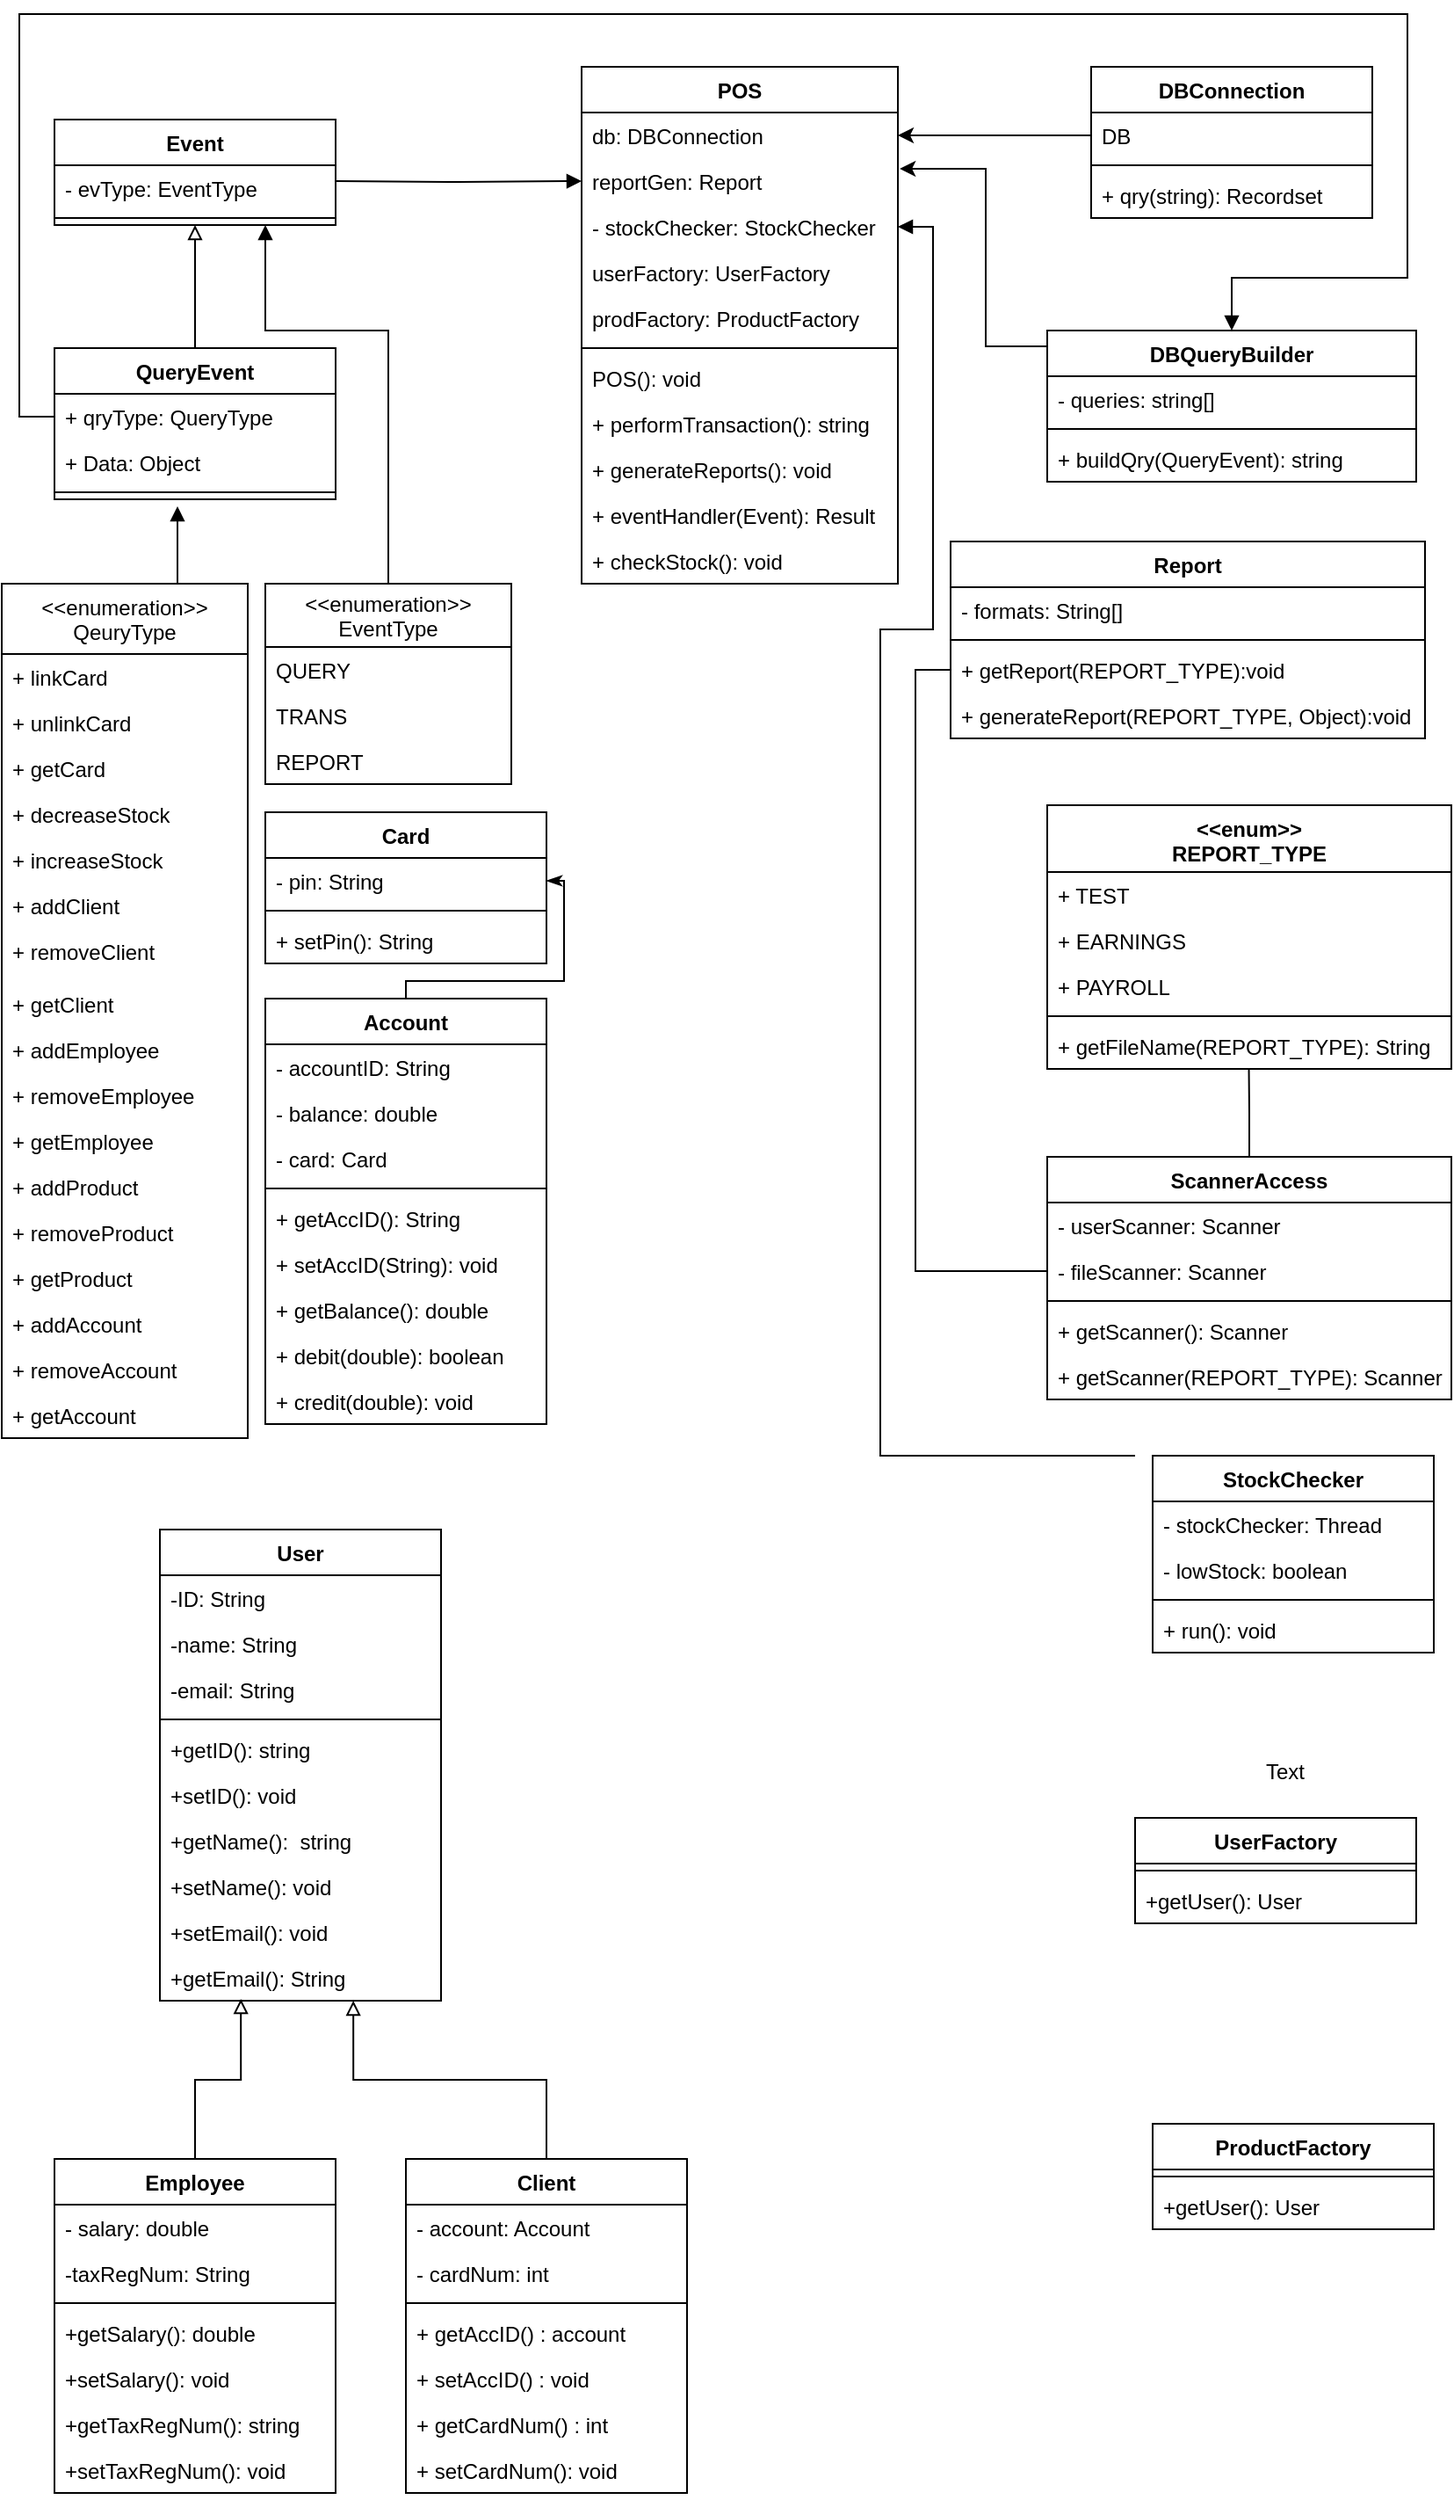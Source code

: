 <mxfile version="14.6.12" type="device"><diagram id="GBksMlAY-5Secn5gzqi4" name="Page-1"><mxGraphModel dx="868" dy="482" grid="1" gridSize="10" guides="1" tooltips="1" connect="1" arrows="1" fold="1" page="1" pageScale="1" pageWidth="850" pageHeight="1100" math="0" shadow="0"><root><mxCell id="0"/><mxCell id="1" parent="0"/><mxCell id="dragoRIg23J_lze7mhCq-1" value="DBQueryBuilder" style="swimlane;fontStyle=1;align=center;verticalAlign=top;childLayout=stackLayout;horizontal=1;startSize=26;horizontalStack=0;resizeParent=1;resizeParentMax=0;resizeLast=0;collapsible=1;marginBottom=0;" parent="1" vertex="1"><mxGeometry x="615" y="190" width="210" height="86" as="geometry"/></mxCell><mxCell id="dragoRIg23J_lze7mhCq-55" value="- queries: string[]" style="text;strokeColor=none;fillColor=none;align=left;verticalAlign=top;spacingLeft=4;spacingRight=4;overflow=hidden;rotatable=0;points=[[0,0.5],[1,0.5]];portConstraint=eastwest;" parent="dragoRIg23J_lze7mhCq-1" vertex="1"><mxGeometry y="26" width="210" height="26" as="geometry"/></mxCell><mxCell id="dragoRIg23J_lze7mhCq-3" value="" style="line;strokeWidth=1;fillColor=none;align=left;verticalAlign=middle;spacingTop=-1;spacingLeft=3;spacingRight=3;rotatable=0;labelPosition=right;points=[];portConstraint=eastwest;" parent="dragoRIg23J_lze7mhCq-1" vertex="1"><mxGeometry y="52" width="210" height="8" as="geometry"/></mxCell><mxCell id="dragoRIg23J_lze7mhCq-80" value="+ buildQry(QueryEvent): string" style="text;strokeColor=none;fillColor=none;align=left;verticalAlign=top;spacingLeft=4;spacingRight=4;overflow=hidden;rotatable=0;points=[[0,0.5],[1,0.5]];portConstraint=eastwest;" parent="dragoRIg23J_lze7mhCq-1" vertex="1"><mxGeometry y="60" width="210" height="26" as="geometry"/></mxCell><mxCell id="dragoRIg23J_lze7mhCq-5" value="Report" style="swimlane;fontStyle=1;align=center;verticalAlign=top;childLayout=stackLayout;horizontal=1;startSize=26;horizontalStack=0;resizeParent=1;resizeParentMax=0;resizeLast=0;collapsible=1;marginBottom=0;" parent="1" vertex="1"><mxGeometry x="560" y="310" width="270" height="112" as="geometry"/></mxCell><mxCell id="dragoRIg23J_lze7mhCq-6" value="- formats: String[]" style="text;strokeColor=none;fillColor=none;align=left;verticalAlign=top;spacingLeft=4;spacingRight=4;overflow=hidden;rotatable=0;points=[[0,0.5],[1,0.5]];portConstraint=eastwest;" parent="dragoRIg23J_lze7mhCq-5" vertex="1"><mxGeometry y="26" width="270" height="26" as="geometry"/></mxCell><mxCell id="dragoRIg23J_lze7mhCq-7" value="" style="line;strokeWidth=1;fillColor=none;align=left;verticalAlign=middle;spacingTop=-1;spacingLeft=3;spacingRight=3;rotatable=0;labelPosition=right;points=[];portConstraint=eastwest;" parent="dragoRIg23J_lze7mhCq-5" vertex="1"><mxGeometry y="52" width="270" height="8" as="geometry"/></mxCell><mxCell id="dragoRIg23J_lze7mhCq-8" value="+ getReport(REPORT_TYPE):void" style="text;strokeColor=none;fillColor=none;align=left;verticalAlign=top;spacingLeft=4;spacingRight=4;overflow=hidden;rotatable=0;points=[[0,0.5],[1,0.5]];portConstraint=eastwest;" parent="dragoRIg23J_lze7mhCq-5" vertex="1"><mxGeometry y="60" width="270" height="26" as="geometry"/></mxCell><mxCell id="9s3IBS7rGFSOGp9Zt8I4-6" value="+ generateReport(REPORT_TYPE, Object):void " style="text;strokeColor=none;fillColor=none;align=left;verticalAlign=top;spacingLeft=4;spacingRight=4;overflow=hidden;rotatable=0;points=[[0,0.5],[1,0.5]];portConstraint=eastwest;" parent="dragoRIg23J_lze7mhCq-5" vertex="1"><mxGeometry y="86" width="270" height="26" as="geometry"/></mxCell><mxCell id="dragoRIg23J_lze7mhCq-9" value="POS" style="swimlane;fontStyle=1;align=center;verticalAlign=top;childLayout=stackLayout;horizontal=1;startSize=26;horizontalStack=0;resizeParent=1;resizeParentMax=0;resizeLast=0;collapsible=1;marginBottom=0;" parent="1" vertex="1"><mxGeometry x="350" y="40" width="180" height="294" as="geometry"/></mxCell><mxCell id="dragoRIg23J_lze7mhCq-2" value="db: DBConnection" style="text;strokeColor=none;fillColor=none;align=left;verticalAlign=top;spacingLeft=4;spacingRight=4;overflow=hidden;rotatable=0;points=[[0,0.5],[1,0.5]];portConstraint=eastwest;" parent="dragoRIg23J_lze7mhCq-9" vertex="1"><mxGeometry y="26" width="180" height="26" as="geometry"/></mxCell><mxCell id="dragoRIg23J_lze7mhCq-25" value="reportGen: Report" style="text;strokeColor=none;fillColor=none;align=left;verticalAlign=top;spacingLeft=4;spacingRight=4;overflow=hidden;rotatable=0;points=[[0,0.5],[1,0.5]];portConstraint=eastwest;" parent="dragoRIg23J_lze7mhCq-9" vertex="1"><mxGeometry y="52" width="180" height="26" as="geometry"/></mxCell><mxCell id="dragoRIg23J_lze7mhCq-24" value="- stockChecker: StockChecker" style="text;strokeColor=none;fillColor=none;align=left;verticalAlign=top;spacingLeft=4;spacingRight=4;overflow=hidden;rotatable=0;points=[[0,0.5],[1,0.5]];portConstraint=eastwest;" parent="dragoRIg23J_lze7mhCq-9" vertex="1"><mxGeometry y="78" width="180" height="26" as="geometry"/></mxCell><mxCell id="dragoRIg23J_lze7mhCq-29" value="userFactory: UserFactory" style="text;strokeColor=none;fillColor=none;align=left;verticalAlign=top;spacingLeft=4;spacingRight=4;overflow=hidden;rotatable=0;points=[[0,0.5],[1,0.5]];portConstraint=eastwest;" parent="dragoRIg23J_lze7mhCq-9" vertex="1"><mxGeometry y="104" width="180" height="26" as="geometry"/></mxCell><mxCell id="dragoRIg23J_lze7mhCq-30" value="prodFactory: ProductFactory" style="text;strokeColor=none;fillColor=none;align=left;verticalAlign=top;spacingLeft=4;spacingRight=4;overflow=hidden;rotatable=0;points=[[0,0.5],[1,0.5]];portConstraint=eastwest;" parent="dragoRIg23J_lze7mhCq-9" vertex="1"><mxGeometry y="130" width="180" height="26" as="geometry"/></mxCell><mxCell id="dragoRIg23J_lze7mhCq-11" value="" style="line;strokeWidth=1;fillColor=none;align=left;verticalAlign=middle;spacingTop=-1;spacingLeft=3;spacingRight=3;rotatable=0;labelPosition=right;points=[];portConstraint=eastwest;" parent="dragoRIg23J_lze7mhCq-9" vertex="1"><mxGeometry y="156" width="180" height="8" as="geometry"/></mxCell><mxCell id="dragoRIg23J_lze7mhCq-4" value="POS(): void" style="text;strokeColor=none;fillColor=none;align=left;verticalAlign=top;spacingLeft=4;spacingRight=4;overflow=hidden;rotatable=0;points=[[0,0.5],[1,0.5]];portConstraint=eastwest;" parent="dragoRIg23J_lze7mhCq-9" vertex="1"><mxGeometry y="164" width="180" height="26" as="geometry"/></mxCell><mxCell id="dragoRIg23J_lze7mhCq-45" value="+ performTransaction(): string" style="text;strokeColor=none;fillColor=none;align=left;verticalAlign=top;spacingLeft=4;spacingRight=4;overflow=hidden;rotatable=0;points=[[0,0.5],[1,0.5]];portConstraint=eastwest;" parent="dragoRIg23J_lze7mhCq-9" vertex="1"><mxGeometry y="190" width="180" height="26" as="geometry"/></mxCell><mxCell id="dragoRIg23J_lze7mhCq-28" value="+ generateReports(): void" style="text;strokeColor=none;fillColor=none;align=left;verticalAlign=top;spacingLeft=4;spacingRight=4;overflow=hidden;rotatable=0;points=[[0,0.5],[1,0.5]];portConstraint=eastwest;" parent="dragoRIg23J_lze7mhCq-9" vertex="1"><mxGeometry y="216" width="180" height="26" as="geometry"/></mxCell><mxCell id="dragoRIg23J_lze7mhCq-12" value="+ eventHandler(Event): Result" style="text;strokeColor=none;fillColor=none;align=left;verticalAlign=top;spacingLeft=4;spacingRight=4;overflow=hidden;rotatable=0;points=[[0,0.5],[1,0.5]];portConstraint=eastwest;" parent="dragoRIg23J_lze7mhCq-9" vertex="1"><mxGeometry y="242" width="180" height="26" as="geometry"/></mxCell><mxCell id="dragoRIg23J_lze7mhCq-31" value="+ checkStock(): void" style="text;strokeColor=none;fillColor=none;align=left;verticalAlign=top;spacingLeft=4;spacingRight=4;overflow=hidden;rotatable=0;points=[[0,0.5],[1,0.5]];portConstraint=eastwest;" parent="dragoRIg23J_lze7mhCq-9" vertex="1"><mxGeometry y="268" width="180" height="26" as="geometry"/></mxCell><mxCell id="dragoRIg23J_lze7mhCq-13" value="DBConnection" style="swimlane;fontStyle=1;align=center;verticalAlign=top;childLayout=stackLayout;horizontal=1;startSize=26;horizontalStack=0;resizeParent=1;resizeParentMax=0;resizeLast=0;collapsible=1;marginBottom=0;" parent="1" vertex="1"><mxGeometry x="640" y="40" width="160" height="86" as="geometry"/></mxCell><mxCell id="dragoRIg23J_lze7mhCq-14" value="DB" style="text;strokeColor=none;fillColor=none;align=left;verticalAlign=top;spacingLeft=4;spacingRight=4;overflow=hidden;rotatable=0;points=[[0,0.5],[1,0.5]];portConstraint=eastwest;" parent="dragoRIg23J_lze7mhCq-13" vertex="1"><mxGeometry y="26" width="160" height="26" as="geometry"/></mxCell><mxCell id="dragoRIg23J_lze7mhCq-15" value="" style="line;strokeWidth=1;fillColor=none;align=left;verticalAlign=middle;spacingTop=-1;spacingLeft=3;spacingRight=3;rotatable=0;labelPosition=right;points=[];portConstraint=eastwest;" parent="dragoRIg23J_lze7mhCq-13" vertex="1"><mxGeometry y="52" width="160" height="8" as="geometry"/></mxCell><mxCell id="dragoRIg23J_lze7mhCq-16" value="+ qry(string): Recordset" style="text;strokeColor=none;fillColor=none;align=left;verticalAlign=top;spacingLeft=4;spacingRight=4;overflow=hidden;rotatable=0;points=[[0,0.5],[1,0.5]];portConstraint=eastwest;" parent="dragoRIg23J_lze7mhCq-13" vertex="1"><mxGeometry y="60" width="160" height="26" as="geometry"/></mxCell><mxCell id="dragoRIg23J_lze7mhCq-17" value="Event" style="swimlane;fontStyle=1;align=center;verticalAlign=top;childLayout=stackLayout;horizontal=1;startSize=26;horizontalStack=0;resizeParent=1;resizeParentMax=0;resizeLast=0;collapsible=1;marginBottom=0;" parent="1" vertex="1"><mxGeometry x="50" y="70" width="160" height="60" as="geometry"/></mxCell><mxCell id="dragoRIg23J_lze7mhCq-18" value="- evType: EventType" style="text;strokeColor=none;fillColor=none;align=left;verticalAlign=top;spacingLeft=4;spacingRight=4;overflow=hidden;rotatable=0;points=[[0,0.5],[1,0.5]];portConstraint=eastwest;" parent="dragoRIg23J_lze7mhCq-17" vertex="1"><mxGeometry y="26" width="160" height="26" as="geometry"/></mxCell><mxCell id="dragoRIg23J_lze7mhCq-19" value="" style="line;strokeWidth=1;fillColor=none;align=left;verticalAlign=middle;spacingTop=-1;spacingLeft=3;spacingRight=3;rotatable=0;labelPosition=right;points=[];portConstraint=eastwest;" parent="dragoRIg23J_lze7mhCq-17" vertex="1"><mxGeometry y="52" width="160" height="8" as="geometry"/></mxCell><mxCell id="eRvYZEUhDGCyaUxl-HWQ-7" style="edgeStyle=orthogonalEdgeStyle;rounded=0;orthogonalLoop=1;jettySize=auto;html=1;exitX=0.5;exitY=0;exitDx=0;exitDy=0;endArrow=block;endFill=1;" parent="1" edge="1"><mxGeometry relative="1" as="geometry"><mxPoint x="120" y="290" as="targetPoint"/><mxPoint x="120.0" y="334" as="sourcePoint"/></mxGeometry></mxCell><mxCell id="dragoRIg23J_lze7mhCq-60" value="&lt;&lt;enumeration&gt;&gt;&#10;QeuryType" style="swimlane;fontStyle=0;childLayout=stackLayout;horizontal=1;startSize=40;fillColor=none;horizontalStack=0;resizeParent=1;resizeParentMax=0;resizeLast=0;collapsible=1;marginBottom=0;" parent="1" vertex="1"><mxGeometry x="20" y="334" width="140" height="486" as="geometry"/></mxCell><mxCell id="dragoRIg23J_lze7mhCq-42" value="+ linkCard" style="text;strokeColor=none;fillColor=none;align=left;verticalAlign=top;spacingLeft=4;spacingRight=4;overflow=hidden;rotatable=0;points=[[0,0.5],[1,0.5]];portConstraint=eastwest;" parent="dragoRIg23J_lze7mhCq-60" vertex="1"><mxGeometry y="40" width="140" height="26" as="geometry"/></mxCell><mxCell id="dragoRIg23J_lze7mhCq-43" value="+ unlinkCard" style="text;strokeColor=none;fillColor=none;align=left;verticalAlign=top;spacingLeft=4;spacingRight=4;overflow=hidden;rotatable=0;points=[[0,0.5],[1,0.5]];portConstraint=eastwest;" parent="dragoRIg23J_lze7mhCq-60" vertex="1"><mxGeometry y="66" width="140" height="26" as="geometry"/></mxCell><mxCell id="dragoRIg23J_lze7mhCq-44" value="+ getCard" style="text;strokeColor=none;fillColor=none;align=left;verticalAlign=top;spacingLeft=4;spacingRight=4;overflow=hidden;rotatable=0;points=[[0,0.5],[1,0.5]];portConstraint=eastwest;" parent="dragoRIg23J_lze7mhCq-60" vertex="1"><mxGeometry y="92" width="140" height="26" as="geometry"/></mxCell><mxCell id="dragoRIg23J_lze7mhCq-46" value="+ decreaseStock" style="text;strokeColor=none;fillColor=none;align=left;verticalAlign=top;spacingLeft=4;spacingRight=4;overflow=hidden;rotatable=0;points=[[0,0.5],[1,0.5]];portConstraint=eastwest;" parent="dragoRIg23J_lze7mhCq-60" vertex="1"><mxGeometry y="118" width="140" height="26" as="geometry"/></mxCell><mxCell id="dragoRIg23J_lze7mhCq-47" value="+ increaseStock" style="text;strokeColor=none;fillColor=none;align=left;verticalAlign=top;spacingLeft=4;spacingRight=4;overflow=hidden;rotatable=0;points=[[0,0.5],[1,0.5]];portConstraint=eastwest;" parent="dragoRIg23J_lze7mhCq-60" vertex="1"><mxGeometry y="144" width="140" height="26" as="geometry"/></mxCell><mxCell id="dragoRIg23J_lze7mhCq-26" value="+ addClient" style="text;strokeColor=none;fillColor=none;align=left;verticalAlign=top;spacingLeft=4;spacingRight=4;overflow=hidden;rotatable=0;points=[[0,0.5],[1,0.5]];portConstraint=eastwest;" parent="dragoRIg23J_lze7mhCq-60" vertex="1"><mxGeometry y="170" width="140" height="26" as="geometry"/></mxCell><mxCell id="dragoRIg23J_lze7mhCq-27" value="+ removeClient" style="text;strokeColor=none;fillColor=none;align=left;verticalAlign=top;spacingLeft=4;spacingRight=4;overflow=hidden;rotatable=0;points=[[0,0.5],[1,0.5]];portConstraint=eastwest;" parent="dragoRIg23J_lze7mhCq-60" vertex="1"><mxGeometry y="196" width="140" height="30" as="geometry"/></mxCell><mxCell id="dragoRIg23J_lze7mhCq-33" value="+ getClient" style="text;strokeColor=none;fillColor=none;align=left;verticalAlign=top;spacingLeft=4;spacingRight=4;overflow=hidden;rotatable=0;points=[[0,0.5],[1,0.5]];portConstraint=eastwest;" parent="dragoRIg23J_lze7mhCq-60" vertex="1"><mxGeometry y="226" width="140" height="26" as="geometry"/></mxCell><mxCell id="dragoRIg23J_lze7mhCq-32" value="+ addEmployee" style="text;strokeColor=none;fillColor=none;align=left;verticalAlign=top;spacingLeft=4;spacingRight=4;overflow=hidden;rotatable=0;points=[[0,0.5],[1,0.5]];portConstraint=eastwest;" parent="dragoRIg23J_lze7mhCq-60" vertex="1"><mxGeometry y="252" width="140" height="26" as="geometry"/></mxCell><mxCell id="dragoRIg23J_lze7mhCq-34" value="+ removeEmployee" style="text;strokeColor=none;fillColor=none;align=left;verticalAlign=top;spacingLeft=4;spacingRight=4;overflow=hidden;rotatable=0;points=[[0,0.5],[1,0.5]];portConstraint=eastwest;" parent="dragoRIg23J_lze7mhCq-60" vertex="1"><mxGeometry y="278" width="140" height="26" as="geometry"/></mxCell><mxCell id="dragoRIg23J_lze7mhCq-35" value="+ getEmployee" style="text;strokeColor=none;fillColor=none;align=left;verticalAlign=top;spacingLeft=4;spacingRight=4;overflow=hidden;rotatable=0;points=[[0,0.5],[1,0.5]];portConstraint=eastwest;" parent="dragoRIg23J_lze7mhCq-60" vertex="1"><mxGeometry y="304" width="140" height="26" as="geometry"/></mxCell><mxCell id="dragoRIg23J_lze7mhCq-38" value="+ addProduct" style="text;strokeColor=none;fillColor=none;align=left;verticalAlign=top;spacingLeft=4;spacingRight=4;overflow=hidden;rotatable=0;points=[[0,0.5],[1,0.5]];portConstraint=eastwest;" parent="dragoRIg23J_lze7mhCq-60" vertex="1"><mxGeometry y="330" width="140" height="26" as="geometry"/></mxCell><mxCell id="dragoRIg23J_lze7mhCq-36" value="+ removeProduct" style="text;strokeColor=none;fillColor=none;align=left;verticalAlign=top;spacingLeft=4;spacingRight=4;overflow=hidden;rotatable=0;points=[[0,0.5],[1,0.5]];portConstraint=eastwest;" parent="dragoRIg23J_lze7mhCq-60" vertex="1"><mxGeometry y="356" width="140" height="26" as="geometry"/></mxCell><mxCell id="dragoRIg23J_lze7mhCq-37" value="+ getProduct" style="text;strokeColor=none;fillColor=none;align=left;verticalAlign=top;spacingLeft=4;spacingRight=4;overflow=hidden;rotatable=0;points=[[0,0.5],[1,0.5]];portConstraint=eastwest;" parent="dragoRIg23J_lze7mhCq-60" vertex="1"><mxGeometry y="382" width="140" height="26" as="geometry"/></mxCell><mxCell id="dragoRIg23J_lze7mhCq-39" value="+ addAccount" style="text;strokeColor=none;fillColor=none;align=left;verticalAlign=top;spacingLeft=4;spacingRight=4;overflow=hidden;rotatable=0;points=[[0,0.5],[1,0.5]];portConstraint=eastwest;" parent="dragoRIg23J_lze7mhCq-60" vertex="1"><mxGeometry y="408" width="140" height="26" as="geometry"/></mxCell><mxCell id="dragoRIg23J_lze7mhCq-40" value="+ removeAccount" style="text;strokeColor=none;fillColor=none;align=left;verticalAlign=top;spacingLeft=4;spacingRight=4;overflow=hidden;rotatable=0;points=[[0,0.5],[1,0.5]];portConstraint=eastwest;" parent="dragoRIg23J_lze7mhCq-60" vertex="1"><mxGeometry y="434" width="140" height="26" as="geometry"/></mxCell><mxCell id="dragoRIg23J_lze7mhCq-41" value="+ getAccount" style="text;strokeColor=none;fillColor=none;align=left;verticalAlign=top;spacingLeft=4;spacingRight=4;overflow=hidden;rotatable=0;points=[[0,0.5],[1,0.5]];portConstraint=eastwest;" parent="dragoRIg23J_lze7mhCq-60" vertex="1"><mxGeometry y="460" width="140" height="26" as="geometry"/></mxCell><mxCell id="eRvYZEUhDGCyaUxl-HWQ-6" style="edgeStyle=orthogonalEdgeStyle;rounded=0;orthogonalLoop=1;jettySize=auto;html=1;exitX=0.5;exitY=0;exitDx=0;exitDy=0;entryX=0.75;entryY=1;entryDx=0;entryDy=0;endArrow=block;endFill=1;" parent="1" source="dragoRIg23J_lze7mhCq-64" target="dragoRIg23J_lze7mhCq-17" edge="1"><mxGeometry relative="1" as="geometry"><Array as="points"><mxPoint x="240" y="190"/><mxPoint x="170" y="190"/></Array></mxGeometry></mxCell><mxCell id="dragoRIg23J_lze7mhCq-64" value="&lt;&lt;enumeration&gt;&gt;&#10;EventType" style="swimlane;fontStyle=0;childLayout=stackLayout;horizontal=1;startSize=36;fillColor=none;horizontalStack=0;resizeParent=1;resizeParentMax=0;resizeLast=0;collapsible=1;marginBottom=0;" parent="1" vertex="1"><mxGeometry x="170" y="334" width="140" height="114" as="geometry"/></mxCell><mxCell id="dragoRIg23J_lze7mhCq-65" value="QUERY" style="text;strokeColor=none;fillColor=none;align=left;verticalAlign=top;spacingLeft=4;spacingRight=4;overflow=hidden;rotatable=0;points=[[0,0.5],[1,0.5]];portConstraint=eastwest;" parent="dragoRIg23J_lze7mhCq-64" vertex="1"><mxGeometry y="36" width="140" height="26" as="geometry"/></mxCell><mxCell id="dragoRIg23J_lze7mhCq-66" value="TRANS" style="text;strokeColor=none;fillColor=none;align=left;verticalAlign=top;spacingLeft=4;spacingRight=4;overflow=hidden;rotatable=0;points=[[0,0.5],[1,0.5]];portConstraint=eastwest;" parent="dragoRIg23J_lze7mhCq-64" vertex="1"><mxGeometry y="62" width="140" height="26" as="geometry"/></mxCell><mxCell id="eRvYZEUhDGCyaUxl-HWQ-1" value="REPORT" style="text;strokeColor=none;fillColor=none;align=left;verticalAlign=top;spacingLeft=4;spacingRight=4;overflow=hidden;rotatable=0;points=[[0,0.5],[1,0.5]];portConstraint=eastwest;" parent="dragoRIg23J_lze7mhCq-64" vertex="1"><mxGeometry y="88" width="140" height="26" as="geometry"/></mxCell><mxCell id="eRvYZEUhDGCyaUxl-HWQ-4" style="edgeStyle=orthogonalEdgeStyle;rounded=0;orthogonalLoop=1;jettySize=auto;html=1;exitX=0.5;exitY=0;exitDx=0;exitDy=0;entryX=0.5;entryY=1;entryDx=0;entryDy=0;endArrow=block;endFill=0;" parent="1" source="dragoRIg23J_lze7mhCq-72" target="dragoRIg23J_lze7mhCq-17" edge="1"><mxGeometry relative="1" as="geometry"/></mxCell><mxCell id="dragoRIg23J_lze7mhCq-72" value="QueryEvent" style="swimlane;fontStyle=1;align=center;verticalAlign=top;childLayout=stackLayout;horizontal=1;startSize=26;horizontalStack=0;resizeParent=1;resizeParentMax=0;resizeLast=0;collapsible=1;marginBottom=0;" parent="1" vertex="1"><mxGeometry x="50" y="200" width="160" height="86" as="geometry"/></mxCell><mxCell id="dragoRIg23J_lze7mhCq-76" value="+ qryType: QueryType" style="text;strokeColor=none;fillColor=none;align=left;verticalAlign=top;spacingLeft=4;spacingRight=4;overflow=hidden;rotatable=0;points=[[0,0.5],[1,0.5]];portConstraint=eastwest;" parent="dragoRIg23J_lze7mhCq-72" vertex="1"><mxGeometry y="26" width="160" height="26" as="geometry"/></mxCell><mxCell id="dragoRIg23J_lze7mhCq-73" value="+ Data: Object" style="text;strokeColor=none;fillColor=none;align=left;verticalAlign=top;spacingLeft=4;spacingRight=4;overflow=hidden;rotatable=0;points=[[0,0.5],[1,0.5]];portConstraint=eastwest;" parent="dragoRIg23J_lze7mhCq-72" vertex="1"><mxGeometry y="52" width="160" height="26" as="geometry"/></mxCell><mxCell id="dragoRIg23J_lze7mhCq-74" value="" style="line;strokeWidth=1;fillColor=none;align=left;verticalAlign=middle;spacingTop=-1;spacingLeft=3;spacingRight=3;rotatable=0;labelPosition=right;points=[];portConstraint=eastwest;" parent="dragoRIg23J_lze7mhCq-72" vertex="1"><mxGeometry y="78" width="160" height="8" as="geometry"/></mxCell><mxCell id="eRvYZEUhDGCyaUxl-HWQ-2" style="edgeStyle=orthogonalEdgeStyle;rounded=0;orthogonalLoop=1;jettySize=auto;html=1;exitX=0;exitY=0.5;exitDx=0;exitDy=0;entryX=1;entryY=0.5;entryDx=0;entryDy=0;" parent="1" source="dragoRIg23J_lze7mhCq-14" target="dragoRIg23J_lze7mhCq-2" edge="1"><mxGeometry relative="1" as="geometry"/></mxCell><mxCell id="eRvYZEUhDGCyaUxl-HWQ-3" style="edgeStyle=orthogonalEdgeStyle;rounded=0;orthogonalLoop=1;jettySize=auto;html=1;exitX=0;exitY=0.5;exitDx=0;exitDy=0;entryX=1.006;entryY=0.231;entryDx=0;entryDy=0;entryPerimeter=0;" parent="1" source="dragoRIg23J_lze7mhCq-55" target="dragoRIg23J_lze7mhCq-25" edge="1"><mxGeometry relative="1" as="geometry"><mxPoint x="532" y="98" as="targetPoint"/><Array as="points"><mxPoint x="580" y="199"/><mxPoint x="580" y="98"/></Array></mxGeometry></mxCell><mxCell id="eRvYZEUhDGCyaUxl-HWQ-5" style="edgeStyle=orthogonalEdgeStyle;rounded=0;orthogonalLoop=1;jettySize=auto;html=1;entryX=0;entryY=0.5;entryDx=0;entryDy=0;endArrow=block;endFill=1;" parent="1" target="dragoRIg23J_lze7mhCq-25" edge="1"><mxGeometry relative="1" as="geometry"><mxPoint x="210" y="105" as="sourcePoint"/></mxGeometry></mxCell><mxCell id="eRvYZEUhDGCyaUxl-HWQ-8" style="edgeStyle=orthogonalEdgeStyle;rounded=0;orthogonalLoop=1;jettySize=auto;html=1;exitX=0;exitY=0.5;exitDx=0;exitDy=0;entryX=0.5;entryY=0;entryDx=0;entryDy=0;endArrow=block;endFill=1;" parent="1" source="dragoRIg23J_lze7mhCq-76" target="dragoRIg23J_lze7mhCq-1" edge="1"><mxGeometry relative="1" as="geometry"><Array as="points"><mxPoint x="30" y="239"/><mxPoint x="30" y="10"/><mxPoint x="820" y="10"/><mxPoint x="820" y="160"/></Array></mxGeometry></mxCell><mxCell id="ZZkKRkWg6rz-ZZ0epJi6-1" value="Card" style="swimlane;fontStyle=1;align=center;verticalAlign=top;childLayout=stackLayout;horizontal=1;startSize=26;horizontalStack=0;resizeParent=1;resizeParentMax=0;resizeLast=0;collapsible=1;marginBottom=0;" parent="1" vertex="1"><mxGeometry x="170" y="464" width="160" height="86" as="geometry"/></mxCell><mxCell id="ZZkKRkWg6rz-ZZ0epJi6-2" value="- pin: String" style="text;strokeColor=none;fillColor=none;align=left;verticalAlign=top;spacingLeft=4;spacingRight=4;overflow=hidden;rotatable=0;points=[[0,0.5],[1,0.5]];portConstraint=eastwest;" parent="ZZkKRkWg6rz-ZZ0epJi6-1" vertex="1"><mxGeometry y="26" width="160" height="26" as="geometry"/></mxCell><mxCell id="ZZkKRkWg6rz-ZZ0epJi6-3" value="" style="line;strokeWidth=1;fillColor=none;align=left;verticalAlign=middle;spacingTop=-1;spacingLeft=3;spacingRight=3;rotatable=0;labelPosition=right;points=[];portConstraint=eastwest;" parent="ZZkKRkWg6rz-ZZ0epJi6-1" vertex="1"><mxGeometry y="52" width="160" height="8" as="geometry"/></mxCell><mxCell id="ZZkKRkWg6rz-ZZ0epJi6-4" value="+ setPin(): String" style="text;strokeColor=none;fillColor=none;align=left;verticalAlign=top;spacingLeft=4;spacingRight=4;overflow=hidden;rotatable=0;points=[[0,0.5],[1,0.5]];portConstraint=eastwest;" parent="ZZkKRkWg6rz-ZZ0epJi6-1" vertex="1"><mxGeometry y="60" width="160" height="26" as="geometry"/></mxCell><mxCell id="ZZkKRkWg6rz-ZZ0epJi6-5" value="Account" style="swimlane;fontStyle=1;align=center;verticalAlign=top;childLayout=stackLayout;horizontal=1;startSize=26;horizontalStack=0;resizeParent=1;resizeParentMax=0;resizeLast=0;collapsible=1;marginBottom=0;" parent="1" vertex="1"><mxGeometry x="170" y="570" width="160" height="242" as="geometry"/></mxCell><mxCell id="ZZkKRkWg6rz-ZZ0epJi6-6" value="- accountID: String" style="text;strokeColor=none;fillColor=none;align=left;verticalAlign=top;spacingLeft=4;spacingRight=4;overflow=hidden;rotatable=0;points=[[0,0.5],[1,0.5]];portConstraint=eastwest;" parent="ZZkKRkWg6rz-ZZ0epJi6-5" vertex="1"><mxGeometry y="26" width="160" height="26" as="geometry"/></mxCell><mxCell id="ZZkKRkWg6rz-ZZ0epJi6-9" value="- balance: double" style="text;strokeColor=none;fillColor=none;align=left;verticalAlign=top;spacingLeft=4;spacingRight=4;overflow=hidden;rotatable=0;points=[[0,0.5],[1,0.5]];portConstraint=eastwest;" parent="ZZkKRkWg6rz-ZZ0epJi6-5" vertex="1"><mxGeometry y="52" width="160" height="26" as="geometry"/></mxCell><mxCell id="ZZkKRkWg6rz-ZZ0epJi6-14" value="- card: Card" style="text;strokeColor=none;fillColor=none;align=left;verticalAlign=top;spacingLeft=4;spacingRight=4;overflow=hidden;rotatable=0;points=[[0,0.5],[1,0.5]];portConstraint=eastwest;" parent="ZZkKRkWg6rz-ZZ0epJi6-5" vertex="1"><mxGeometry y="78" width="160" height="26" as="geometry"/></mxCell><mxCell id="ZZkKRkWg6rz-ZZ0epJi6-7" value="" style="line;strokeWidth=1;fillColor=none;align=left;verticalAlign=middle;spacingTop=-1;spacingLeft=3;spacingRight=3;rotatable=0;labelPosition=right;points=[];portConstraint=eastwest;" parent="ZZkKRkWg6rz-ZZ0epJi6-5" vertex="1"><mxGeometry y="104" width="160" height="8" as="geometry"/></mxCell><mxCell id="ZZkKRkWg6rz-ZZ0epJi6-8" value="+ getAccID(): String" style="text;strokeColor=none;fillColor=none;align=left;verticalAlign=top;spacingLeft=4;spacingRight=4;overflow=hidden;rotatable=0;points=[[0,0.5],[1,0.5]];portConstraint=eastwest;" parent="ZZkKRkWg6rz-ZZ0epJi6-5" vertex="1"><mxGeometry y="112" width="160" height="26" as="geometry"/></mxCell><mxCell id="ZZkKRkWg6rz-ZZ0epJi6-10" value="+ setAccID(String): void" style="text;strokeColor=none;fillColor=none;align=left;verticalAlign=top;spacingLeft=4;spacingRight=4;overflow=hidden;rotatable=0;points=[[0,0.5],[1,0.5]];portConstraint=eastwest;" parent="ZZkKRkWg6rz-ZZ0epJi6-5" vertex="1"><mxGeometry y="138" width="160" height="26" as="geometry"/></mxCell><mxCell id="ZZkKRkWg6rz-ZZ0epJi6-11" value="+ getBalance(): double" style="text;strokeColor=none;fillColor=none;align=left;verticalAlign=top;spacingLeft=4;spacingRight=4;overflow=hidden;rotatable=0;points=[[0,0.5],[1,0.5]];portConstraint=eastwest;" parent="ZZkKRkWg6rz-ZZ0epJi6-5" vertex="1"><mxGeometry y="164" width="160" height="26" as="geometry"/></mxCell><mxCell id="ZZkKRkWg6rz-ZZ0epJi6-12" value="+ debit(double): boolean" style="text;strokeColor=none;fillColor=none;align=left;verticalAlign=top;spacingLeft=4;spacingRight=4;overflow=hidden;rotatable=0;points=[[0,0.5],[1,0.5]];portConstraint=eastwest;" parent="ZZkKRkWg6rz-ZZ0epJi6-5" vertex="1"><mxGeometry y="190" width="160" height="26" as="geometry"/></mxCell><mxCell id="ZZkKRkWg6rz-ZZ0epJi6-13" value="+ credit(double): void" style="text;strokeColor=none;fillColor=none;align=left;verticalAlign=top;spacingLeft=4;spacingRight=4;overflow=hidden;rotatable=0;points=[[0,0.5],[1,0.5]];portConstraint=eastwest;" parent="ZZkKRkWg6rz-ZZ0epJi6-5" vertex="1"><mxGeometry y="216" width="160" height="26" as="geometry"/></mxCell><mxCell id="9s3IBS7rGFSOGp9Zt8I4-7" style="edgeStyle=orthogonalEdgeStyle;rounded=0;orthogonalLoop=1;jettySize=auto;html=1;exitX=0.5;exitY=0;exitDx=0;exitDy=0;startArrow=none;startFill=0;endArrow=none;endFill=0;entryX=0.499;entryY=1.013;entryDx=0;entryDy=0;entryPerimeter=0;" parent="1" source="ZZkKRkWg6rz-ZZ0epJi6-15" target="ZZkKRkWg6rz-ZZ0epJi6-23" edge="1"><mxGeometry relative="1" as="geometry"><mxPoint x="728" y="611" as="targetPoint"/></mxGeometry></mxCell><mxCell id="ZZkKRkWg6rz-ZZ0epJi6-15" value="ScannerAccess" style="swimlane;fontStyle=1;align=center;verticalAlign=top;childLayout=stackLayout;horizontal=1;startSize=26;horizontalStack=0;resizeParent=1;resizeParentMax=0;resizeLast=0;collapsible=1;marginBottom=0;" parent="1" vertex="1"><mxGeometry x="615" y="660" width="230" height="138" as="geometry"/></mxCell><mxCell id="ZZkKRkWg6rz-ZZ0epJi6-16" value="- userScanner: Scanner" style="text;strokeColor=none;fillColor=none;align=left;verticalAlign=top;spacingLeft=4;spacingRight=4;overflow=hidden;rotatable=0;points=[[0,0.5],[1,0.5]];portConstraint=eastwest;" parent="ZZkKRkWg6rz-ZZ0epJi6-15" vertex="1"><mxGeometry y="26" width="230" height="26" as="geometry"/></mxCell><mxCell id="ZZkKRkWg6rz-ZZ0epJi6-24" value="- fileScanner: Scanner" style="text;strokeColor=none;fillColor=none;align=left;verticalAlign=top;spacingLeft=4;spacingRight=4;overflow=hidden;rotatable=0;points=[[0,0.5],[1,0.5]];portConstraint=eastwest;" parent="ZZkKRkWg6rz-ZZ0epJi6-15" vertex="1"><mxGeometry y="52" width="230" height="26" as="geometry"/></mxCell><mxCell id="ZZkKRkWg6rz-ZZ0epJi6-17" value="" style="line;strokeWidth=1;fillColor=none;align=left;verticalAlign=middle;spacingTop=-1;spacingLeft=3;spacingRight=3;rotatable=0;labelPosition=right;points=[];portConstraint=eastwest;" parent="ZZkKRkWg6rz-ZZ0epJi6-15" vertex="1"><mxGeometry y="78" width="230" height="8" as="geometry"/></mxCell><mxCell id="ZZkKRkWg6rz-ZZ0epJi6-18" value="+ getScanner(): Scanner" style="text;strokeColor=none;fillColor=none;align=left;verticalAlign=top;spacingLeft=4;spacingRight=4;overflow=hidden;rotatable=0;points=[[0,0.5],[1,0.5]];portConstraint=eastwest;" parent="ZZkKRkWg6rz-ZZ0epJi6-15" vertex="1"><mxGeometry y="86" width="230" height="26" as="geometry"/></mxCell><mxCell id="ZZkKRkWg6rz-ZZ0epJi6-19" value="+ getScanner(REPORT_TYPE): Scanner" style="text;strokeColor=none;fillColor=none;align=left;verticalAlign=top;spacingLeft=4;spacingRight=4;overflow=hidden;rotatable=0;points=[[0,0.5],[1,0.5]];portConstraint=eastwest;" parent="ZZkKRkWg6rz-ZZ0epJi6-15" vertex="1"><mxGeometry y="112" width="230" height="26" as="geometry"/></mxCell><mxCell id="ZZkKRkWg6rz-ZZ0epJi6-20" value="&lt;&lt;enum&gt;&gt;&#10;REPORT_TYPE" style="swimlane;fontStyle=1;align=center;verticalAlign=top;childLayout=stackLayout;horizontal=1;startSize=38;horizontalStack=0;resizeParent=1;resizeParentMax=0;resizeLast=0;collapsible=1;marginBottom=0;" parent="1" vertex="1"><mxGeometry x="615" y="460" width="230" height="150" as="geometry"/></mxCell><mxCell id="ZZkKRkWg6rz-ZZ0epJi6-21" value="+ TEST" style="text;strokeColor=none;fillColor=none;align=left;verticalAlign=top;spacingLeft=4;spacingRight=4;overflow=hidden;rotatable=0;points=[[0,0.5],[1,0.5]];portConstraint=eastwest;" parent="ZZkKRkWg6rz-ZZ0epJi6-20" vertex="1"><mxGeometry y="38" width="230" height="26" as="geometry"/></mxCell><mxCell id="ZZkKRkWg6rz-ZZ0epJi6-25" value="+ EARNINGS" style="text;strokeColor=none;fillColor=none;align=left;verticalAlign=top;spacingLeft=4;spacingRight=4;overflow=hidden;rotatable=0;points=[[0,0.5],[1,0.5]];portConstraint=eastwest;" parent="ZZkKRkWg6rz-ZZ0epJi6-20" vertex="1"><mxGeometry y="64" width="230" height="26" as="geometry"/></mxCell><mxCell id="ZZkKRkWg6rz-ZZ0epJi6-26" value="+ PAYROLL&#10;" style="text;strokeColor=none;fillColor=none;align=left;verticalAlign=top;spacingLeft=4;spacingRight=4;overflow=hidden;rotatable=0;points=[[0,0.5],[1,0.5]];portConstraint=eastwest;" parent="ZZkKRkWg6rz-ZZ0epJi6-20" vertex="1"><mxGeometry y="90" width="230" height="26" as="geometry"/></mxCell><mxCell id="ZZkKRkWg6rz-ZZ0epJi6-22" value="" style="line;strokeWidth=1;fillColor=none;align=left;verticalAlign=middle;spacingTop=-1;spacingLeft=3;spacingRight=3;rotatable=0;labelPosition=right;points=[];portConstraint=eastwest;" parent="ZZkKRkWg6rz-ZZ0epJi6-20" vertex="1"><mxGeometry y="116" width="230" height="8" as="geometry"/></mxCell><mxCell id="ZZkKRkWg6rz-ZZ0epJi6-23" value="+ getFileName(REPORT_TYPE): String" style="text;strokeColor=none;fillColor=none;align=left;verticalAlign=top;spacingLeft=4;spacingRight=4;overflow=hidden;rotatable=0;points=[[0,0.5],[1,0.5]];portConstraint=eastwest;" parent="ZZkKRkWg6rz-ZZ0epJi6-20" vertex="1"><mxGeometry y="124" width="230" height="26" as="geometry"/></mxCell><mxCell id="9s3IBS7rGFSOGp9Zt8I4-1" style="edgeStyle=orthogonalEdgeStyle;rounded=0;orthogonalLoop=1;jettySize=auto;html=1;exitX=1;exitY=0.5;exitDx=0;exitDy=0;entryX=0.5;entryY=0;entryDx=0;entryDy=0;endArrow=none;endFill=0;startArrow=classicThin;startFill=1;" parent="1" source="ZZkKRkWg6rz-ZZ0epJi6-2" target="ZZkKRkWg6rz-ZZ0epJi6-5" edge="1"><mxGeometry relative="1" as="geometry"><Array as="points"><mxPoint x="340" y="503"/><mxPoint x="340" y="560"/><mxPoint x="250" y="560"/></Array></mxGeometry></mxCell><mxCell id="9s3IBS7rGFSOGp9Zt8I4-8" style="edgeStyle=orthogonalEdgeStyle;rounded=0;orthogonalLoop=1;jettySize=auto;html=1;exitX=0;exitY=0.5;exitDx=0;exitDy=0;entryX=0;entryY=0.5;entryDx=0;entryDy=0;startArrow=none;startFill=0;endArrow=none;endFill=0;" parent="1" source="ZZkKRkWg6rz-ZZ0epJi6-24" target="dragoRIg23J_lze7mhCq-8" edge="1"><mxGeometry relative="1" as="geometry"/></mxCell><mxCell id="OC67o8OVPb3h9Za3NpsT-3" style="edgeStyle=orthogonalEdgeStyle;rounded=0;orthogonalLoop=1;jettySize=auto;html=1;exitX=0.5;exitY=0;exitDx=0;exitDy=0;entryX=0.688;entryY=1;entryDx=0;entryDy=0;entryPerimeter=0;endArrow=block;endFill=0;" edge="1" parent="1" source="9s3IBS7rGFSOGp9Zt8I4-9" target="Ra3WROL_sRNGehB9FrUD-32"><mxGeometry relative="1" as="geometry"><mxPoint x="220" y="1150" as="targetPoint"/></mxGeometry></mxCell><mxCell id="9s3IBS7rGFSOGp9Zt8I4-9" value="Client" style="swimlane;fontStyle=1;align=center;verticalAlign=top;childLayout=stackLayout;horizontal=1;startSize=26;horizontalStack=0;resizeParent=1;resizeParentMax=0;resizeLast=0;collapsible=1;marginBottom=0;" parent="1" vertex="1"><mxGeometry x="250" y="1230" width="160" height="190" as="geometry"/></mxCell><mxCell id="9s3IBS7rGFSOGp9Zt8I4-10" value="- account: Account" style="text;strokeColor=none;fillColor=none;align=left;verticalAlign=top;spacingLeft=4;spacingRight=4;overflow=hidden;rotatable=0;points=[[0,0.5],[1,0.5]];portConstraint=eastwest;" parent="9s3IBS7rGFSOGp9Zt8I4-9" vertex="1"><mxGeometry y="26" width="160" height="26" as="geometry"/></mxCell><mxCell id="9s3IBS7rGFSOGp9Zt8I4-13" value="- cardNum: int" style="text;strokeColor=none;fillColor=none;align=left;verticalAlign=top;spacingLeft=4;spacingRight=4;overflow=hidden;rotatable=0;points=[[0,0.5],[1,0.5]];portConstraint=eastwest;" parent="9s3IBS7rGFSOGp9Zt8I4-9" vertex="1"><mxGeometry y="52" width="160" height="26" as="geometry"/></mxCell><mxCell id="9s3IBS7rGFSOGp9Zt8I4-11" value="" style="line;strokeWidth=1;fillColor=none;align=left;verticalAlign=middle;spacingTop=-1;spacingLeft=3;spacingRight=3;rotatable=0;labelPosition=right;points=[];portConstraint=eastwest;" parent="9s3IBS7rGFSOGp9Zt8I4-9" vertex="1"><mxGeometry y="78" width="160" height="8" as="geometry"/></mxCell><mxCell id="Ra3WROL_sRNGehB9FrUD-10" value="+ getAccID() : account" style="text;strokeColor=none;fillColor=none;align=left;verticalAlign=top;spacingLeft=4;spacingRight=4;overflow=hidden;rotatable=0;points=[[0,0.5],[1,0.5]];portConstraint=eastwest;" parent="9s3IBS7rGFSOGp9Zt8I4-9" vertex="1"><mxGeometry y="86" width="160" height="26" as="geometry"/></mxCell><mxCell id="Ra3WROL_sRNGehB9FrUD-11" value="+ setAccID() : void" style="text;strokeColor=none;fillColor=none;align=left;verticalAlign=top;spacingLeft=4;spacingRight=4;overflow=hidden;rotatable=0;points=[[0,0.5],[1,0.5]];portConstraint=eastwest;" parent="9s3IBS7rGFSOGp9Zt8I4-9" vertex="1"><mxGeometry y="112" width="160" height="26" as="geometry"/></mxCell><mxCell id="Ra3WROL_sRNGehB9FrUD-12" value="+ getCardNum() : int" style="text;strokeColor=none;fillColor=none;align=left;verticalAlign=top;spacingLeft=4;spacingRight=4;overflow=hidden;rotatable=0;points=[[0,0.5],[1,0.5]];portConstraint=eastwest;" parent="9s3IBS7rGFSOGp9Zt8I4-9" vertex="1"><mxGeometry y="138" width="160" height="26" as="geometry"/></mxCell><mxCell id="Ra3WROL_sRNGehB9FrUD-13" value="+ setCardNum(): void" style="text;strokeColor=none;fillColor=none;align=left;verticalAlign=top;spacingLeft=4;spacingRight=4;overflow=hidden;rotatable=0;points=[[0,0.5],[1,0.5]];portConstraint=eastwest;" parent="9s3IBS7rGFSOGp9Zt8I4-9" vertex="1"><mxGeometry y="164" width="160" height="26" as="geometry"/></mxCell><mxCell id="9s3IBS7rGFSOGp9Zt8I4-14" style="edgeStyle=orthogonalEdgeStyle;rounded=0;orthogonalLoop=1;jettySize=auto;html=1;startArrow=none;startFill=0;endArrow=block;endFill=1;entryX=1;entryY=0.5;entryDx=0;entryDy=0;" parent="1" target="dragoRIg23J_lze7mhCq-24" edge="1"><mxGeometry relative="1" as="geometry"><mxPoint x="665" y="830" as="sourcePoint"/><Array as="points"><mxPoint x="665" y="830"/><mxPoint x="520" y="830"/><mxPoint x="520" y="360"/><mxPoint x="550" y="360"/><mxPoint x="550" y="131"/></Array></mxGeometry></mxCell><mxCell id="Ra3WROL_sRNGehB9FrUD-1" value="StockChecker" style="swimlane;fontStyle=1;align=center;verticalAlign=top;childLayout=stackLayout;horizontal=1;startSize=26;horizontalStack=0;resizeParent=1;resizeParentMax=0;resizeLast=0;collapsible=1;marginBottom=0;" parent="1" vertex="1"><mxGeometry x="675" y="830" width="160" height="112" as="geometry"/></mxCell><mxCell id="Ra3WROL_sRNGehB9FrUD-2" value="- stockChecker: Thread" style="text;strokeColor=none;fillColor=none;align=left;verticalAlign=top;spacingLeft=4;spacingRight=4;overflow=hidden;rotatable=0;points=[[0,0.5],[1,0.5]];portConstraint=eastwest;" parent="Ra3WROL_sRNGehB9FrUD-1" vertex="1"><mxGeometry y="26" width="160" height="26" as="geometry"/></mxCell><mxCell id="Ra3WROL_sRNGehB9FrUD-3" value="- lowStock: boolean" style="text;strokeColor=none;fillColor=none;align=left;verticalAlign=top;spacingLeft=4;spacingRight=4;overflow=hidden;rotatable=0;points=[[0,0.5],[1,0.5]];portConstraint=eastwest;" parent="Ra3WROL_sRNGehB9FrUD-1" vertex="1"><mxGeometry y="52" width="160" height="26" as="geometry"/></mxCell><mxCell id="Ra3WROL_sRNGehB9FrUD-4" value="" style="line;strokeWidth=1;fillColor=none;align=left;verticalAlign=middle;spacingTop=-1;spacingLeft=3;spacingRight=3;rotatable=0;labelPosition=right;points=[];portConstraint=eastwest;" parent="Ra3WROL_sRNGehB9FrUD-1" vertex="1"><mxGeometry y="78" width="160" height="8" as="geometry"/></mxCell><mxCell id="Ra3WROL_sRNGehB9FrUD-5" value="+ run(): void" style="text;strokeColor=none;fillColor=none;align=left;verticalAlign=top;spacingLeft=4;spacingRight=4;overflow=hidden;rotatable=0;points=[[0,0.5],[1,0.5]];portConstraint=eastwest;" parent="Ra3WROL_sRNGehB9FrUD-1" vertex="1"><mxGeometry y="86" width="160" height="26" as="geometry"/></mxCell><mxCell id="Ra3WROL_sRNGehB9FrUD-6" value="Text" style="text;html=1;align=center;verticalAlign=middle;resizable=0;points=[];autosize=1;" parent="1" vertex="1"><mxGeometry x="730" y="1000" width="40" height="20" as="geometry"/></mxCell><mxCell id="OC67o8OVPb3h9Za3NpsT-1" style="edgeStyle=orthogonalEdgeStyle;rounded=0;orthogonalLoop=1;jettySize=auto;html=1;exitX=0.5;exitY=0;exitDx=0;exitDy=0;entryX=0.288;entryY=0.962;entryDx=0;entryDy=0;entryPerimeter=0;endArrow=block;endFill=0;" edge="1" parent="1" source="Ra3WROL_sRNGehB9FrUD-14" target="Ra3WROL_sRNGehB9FrUD-32"><mxGeometry relative="1" as="geometry"/></mxCell><mxCell id="Ra3WROL_sRNGehB9FrUD-14" value="Employee" style="swimlane;fontStyle=1;align=center;verticalAlign=top;childLayout=stackLayout;horizontal=1;startSize=26;horizontalStack=0;resizeParent=1;resizeParentMax=0;resizeLast=0;collapsible=1;marginBottom=0;" parent="1" vertex="1"><mxGeometry x="50" y="1230" width="160" height="190" as="geometry"/></mxCell><mxCell id="Ra3WROL_sRNGehB9FrUD-15" value="- salary: double" style="text;strokeColor=none;fillColor=none;align=left;verticalAlign=top;spacingLeft=4;spacingRight=4;overflow=hidden;rotatable=0;points=[[0,0.5],[1,0.5]];portConstraint=eastwest;" parent="Ra3WROL_sRNGehB9FrUD-14" vertex="1"><mxGeometry y="26" width="160" height="26" as="geometry"/></mxCell><mxCell id="Ra3WROL_sRNGehB9FrUD-16" value="-taxRegNum: String" style="text;strokeColor=none;fillColor=none;align=left;verticalAlign=top;spacingLeft=4;spacingRight=4;overflow=hidden;rotatable=0;points=[[0,0.5],[1,0.5]];portConstraint=eastwest;" parent="Ra3WROL_sRNGehB9FrUD-14" vertex="1"><mxGeometry y="52" width="160" height="26" as="geometry"/></mxCell><mxCell id="Ra3WROL_sRNGehB9FrUD-17" value="" style="line;strokeWidth=1;fillColor=none;align=left;verticalAlign=middle;spacingTop=-1;spacingLeft=3;spacingRight=3;rotatable=0;labelPosition=right;points=[];portConstraint=eastwest;" parent="Ra3WROL_sRNGehB9FrUD-14" vertex="1"><mxGeometry y="78" width="160" height="8" as="geometry"/></mxCell><mxCell id="Ra3WROL_sRNGehB9FrUD-18" value="+getSalary(): double" style="text;strokeColor=none;fillColor=none;align=left;verticalAlign=top;spacingLeft=4;spacingRight=4;overflow=hidden;rotatable=0;points=[[0,0.5],[1,0.5]];portConstraint=eastwest;" parent="Ra3WROL_sRNGehB9FrUD-14" vertex="1"><mxGeometry y="86" width="160" height="26" as="geometry"/></mxCell><mxCell id="Ra3WROL_sRNGehB9FrUD-19" value="+setSalary(): void" style="text;strokeColor=none;fillColor=none;align=left;verticalAlign=top;spacingLeft=4;spacingRight=4;overflow=hidden;rotatable=0;points=[[0,0.5],[1,0.5]];portConstraint=eastwest;" parent="Ra3WROL_sRNGehB9FrUD-14" vertex="1"><mxGeometry y="112" width="160" height="26" as="geometry"/></mxCell><mxCell id="Ra3WROL_sRNGehB9FrUD-20" value="+getTaxRegNum(): string" style="text;strokeColor=none;fillColor=none;align=left;verticalAlign=top;spacingLeft=4;spacingRight=4;overflow=hidden;rotatable=0;points=[[0,0.5],[1,0.5]];portConstraint=eastwest;" parent="Ra3WROL_sRNGehB9FrUD-14" vertex="1"><mxGeometry y="138" width="160" height="26" as="geometry"/></mxCell><mxCell id="Ra3WROL_sRNGehB9FrUD-21" value="+setTaxRegNum(): void" style="text;strokeColor=none;fillColor=none;align=left;verticalAlign=top;spacingLeft=4;spacingRight=4;overflow=hidden;rotatable=0;points=[[0,0.5],[1,0.5]];portConstraint=eastwest;" parent="Ra3WROL_sRNGehB9FrUD-14" vertex="1"><mxGeometry y="164" width="160" height="26" as="geometry"/></mxCell><mxCell id="Ra3WROL_sRNGehB9FrUD-22" value="User" style="swimlane;fontStyle=1;align=center;verticalAlign=top;childLayout=stackLayout;horizontal=1;startSize=26;horizontalStack=0;resizeParent=1;resizeParentMax=0;resizeLast=0;collapsible=1;marginBottom=0;" parent="1" vertex="1"><mxGeometry x="110" y="872" width="160" height="268" as="geometry"/></mxCell><mxCell id="Ra3WROL_sRNGehB9FrUD-23" value="-ID: String" style="text;strokeColor=none;fillColor=none;align=left;verticalAlign=top;spacingLeft=4;spacingRight=4;overflow=hidden;rotatable=0;points=[[0,0.5],[1,0.5]];portConstraint=eastwest;" parent="Ra3WROL_sRNGehB9FrUD-22" vertex="1"><mxGeometry y="26" width="160" height="26" as="geometry"/></mxCell><mxCell id="Ra3WROL_sRNGehB9FrUD-24" value="-name: String" style="text;strokeColor=none;fillColor=none;align=left;verticalAlign=top;spacingLeft=4;spacingRight=4;overflow=hidden;rotatable=0;points=[[0,0.5],[1,0.5]];portConstraint=eastwest;" parent="Ra3WROL_sRNGehB9FrUD-22" vertex="1"><mxGeometry y="52" width="160" height="26" as="geometry"/></mxCell><mxCell id="Ra3WROL_sRNGehB9FrUD-30" value="-email: String" style="text;strokeColor=none;fillColor=none;align=left;verticalAlign=top;spacingLeft=4;spacingRight=4;overflow=hidden;rotatable=0;points=[[0,0.5],[1,0.5]];portConstraint=eastwest;" parent="Ra3WROL_sRNGehB9FrUD-22" vertex="1"><mxGeometry y="78" width="160" height="26" as="geometry"/></mxCell><mxCell id="Ra3WROL_sRNGehB9FrUD-25" value="" style="line;strokeWidth=1;fillColor=none;align=left;verticalAlign=middle;spacingTop=-1;spacingLeft=3;spacingRight=3;rotatable=0;labelPosition=right;points=[];portConstraint=eastwest;" parent="Ra3WROL_sRNGehB9FrUD-22" vertex="1"><mxGeometry y="104" width="160" height="8" as="geometry"/></mxCell><mxCell id="Ra3WROL_sRNGehB9FrUD-26" value="+getID(): string" style="text;strokeColor=none;fillColor=none;align=left;verticalAlign=top;spacingLeft=4;spacingRight=4;overflow=hidden;rotatable=0;points=[[0,0.5],[1,0.5]];portConstraint=eastwest;" parent="Ra3WROL_sRNGehB9FrUD-22" vertex="1"><mxGeometry y="112" width="160" height="26" as="geometry"/></mxCell><mxCell id="Ra3WROL_sRNGehB9FrUD-27" value="+setID(): void" style="text;strokeColor=none;fillColor=none;align=left;verticalAlign=top;spacingLeft=4;spacingRight=4;overflow=hidden;rotatable=0;points=[[0,0.5],[1,0.5]];portConstraint=eastwest;" parent="Ra3WROL_sRNGehB9FrUD-22" vertex="1"><mxGeometry y="138" width="160" height="26" as="geometry"/></mxCell><mxCell id="Ra3WROL_sRNGehB9FrUD-28" value="+getName():  string" style="text;strokeColor=none;fillColor=none;align=left;verticalAlign=top;spacingLeft=4;spacingRight=4;overflow=hidden;rotatable=0;points=[[0,0.5],[1,0.5]];portConstraint=eastwest;" parent="Ra3WROL_sRNGehB9FrUD-22" vertex="1"><mxGeometry y="164" width="160" height="26" as="geometry"/></mxCell><mxCell id="Ra3WROL_sRNGehB9FrUD-29" value="+setName(): void" style="text;strokeColor=none;fillColor=none;align=left;verticalAlign=top;spacingLeft=4;spacingRight=4;overflow=hidden;rotatable=0;points=[[0,0.5],[1,0.5]];portConstraint=eastwest;" parent="Ra3WROL_sRNGehB9FrUD-22" vertex="1"><mxGeometry y="190" width="160" height="26" as="geometry"/></mxCell><mxCell id="Ra3WROL_sRNGehB9FrUD-31" value="+setEmail(): void" style="text;strokeColor=none;fillColor=none;align=left;verticalAlign=top;spacingLeft=4;spacingRight=4;overflow=hidden;rotatable=0;points=[[0,0.5],[1,0.5]];portConstraint=eastwest;" parent="Ra3WROL_sRNGehB9FrUD-22" vertex="1"><mxGeometry y="216" width="160" height="26" as="geometry"/></mxCell><mxCell id="Ra3WROL_sRNGehB9FrUD-32" value="+getEmail(): String" style="text;strokeColor=none;fillColor=none;align=left;verticalAlign=top;spacingLeft=4;spacingRight=4;overflow=hidden;rotatable=0;points=[[0,0.5],[1,0.5]];portConstraint=eastwest;" parent="Ra3WROL_sRNGehB9FrUD-22" vertex="1"><mxGeometry y="242" width="160" height="26" as="geometry"/></mxCell><mxCell id="Ra3WROL_sRNGehB9FrUD-44" value="UserFactory" style="swimlane;fontStyle=1;align=center;verticalAlign=top;childLayout=stackLayout;horizontal=1;startSize=26;horizontalStack=0;resizeParent=1;resizeParentMax=0;resizeLast=0;collapsible=1;marginBottom=0;" parent="1" vertex="1"><mxGeometry x="665" y="1036" width="160" height="60" as="geometry"/></mxCell><mxCell id="Ra3WROL_sRNGehB9FrUD-47" value="" style="line;strokeWidth=1;fillColor=none;align=left;verticalAlign=middle;spacingTop=-1;spacingLeft=3;spacingRight=3;rotatable=0;labelPosition=right;points=[];portConstraint=eastwest;" parent="Ra3WROL_sRNGehB9FrUD-44" vertex="1"><mxGeometry y="26" width="160" height="8" as="geometry"/></mxCell><mxCell id="Ra3WROL_sRNGehB9FrUD-48" value="+getUser(): User" style="text;strokeColor=none;fillColor=none;align=left;verticalAlign=top;spacingLeft=4;spacingRight=4;overflow=hidden;rotatable=0;points=[[0,0.5],[1,0.5]];portConstraint=eastwest;" parent="Ra3WROL_sRNGehB9FrUD-44" vertex="1"><mxGeometry y="34" width="160" height="26" as="geometry"/></mxCell><mxCell id="Ra3WROL_sRNGehB9FrUD-49" value="ProductFactory" style="swimlane;fontStyle=1;align=center;verticalAlign=top;childLayout=stackLayout;horizontal=1;startSize=26;horizontalStack=0;resizeParent=1;resizeParentMax=0;resizeLast=0;collapsible=1;marginBottom=0;" parent="1" vertex="1"><mxGeometry x="675" y="1210" width="160" height="60" as="geometry"/></mxCell><mxCell id="Ra3WROL_sRNGehB9FrUD-50" value="" style="line;strokeWidth=1;fillColor=none;align=left;verticalAlign=middle;spacingTop=-1;spacingLeft=3;spacingRight=3;rotatable=0;labelPosition=right;points=[];portConstraint=eastwest;" parent="Ra3WROL_sRNGehB9FrUD-49" vertex="1"><mxGeometry y="26" width="160" height="8" as="geometry"/></mxCell><mxCell id="Ra3WROL_sRNGehB9FrUD-51" value="+getUser(): User" style="text;strokeColor=none;fillColor=none;align=left;verticalAlign=top;spacingLeft=4;spacingRight=4;overflow=hidden;rotatable=0;points=[[0,0.5],[1,0.5]];portConstraint=eastwest;" parent="Ra3WROL_sRNGehB9FrUD-49" vertex="1"><mxGeometry y="34" width="160" height="26" as="geometry"/></mxCell></root></mxGraphModel></diagram></mxfile>